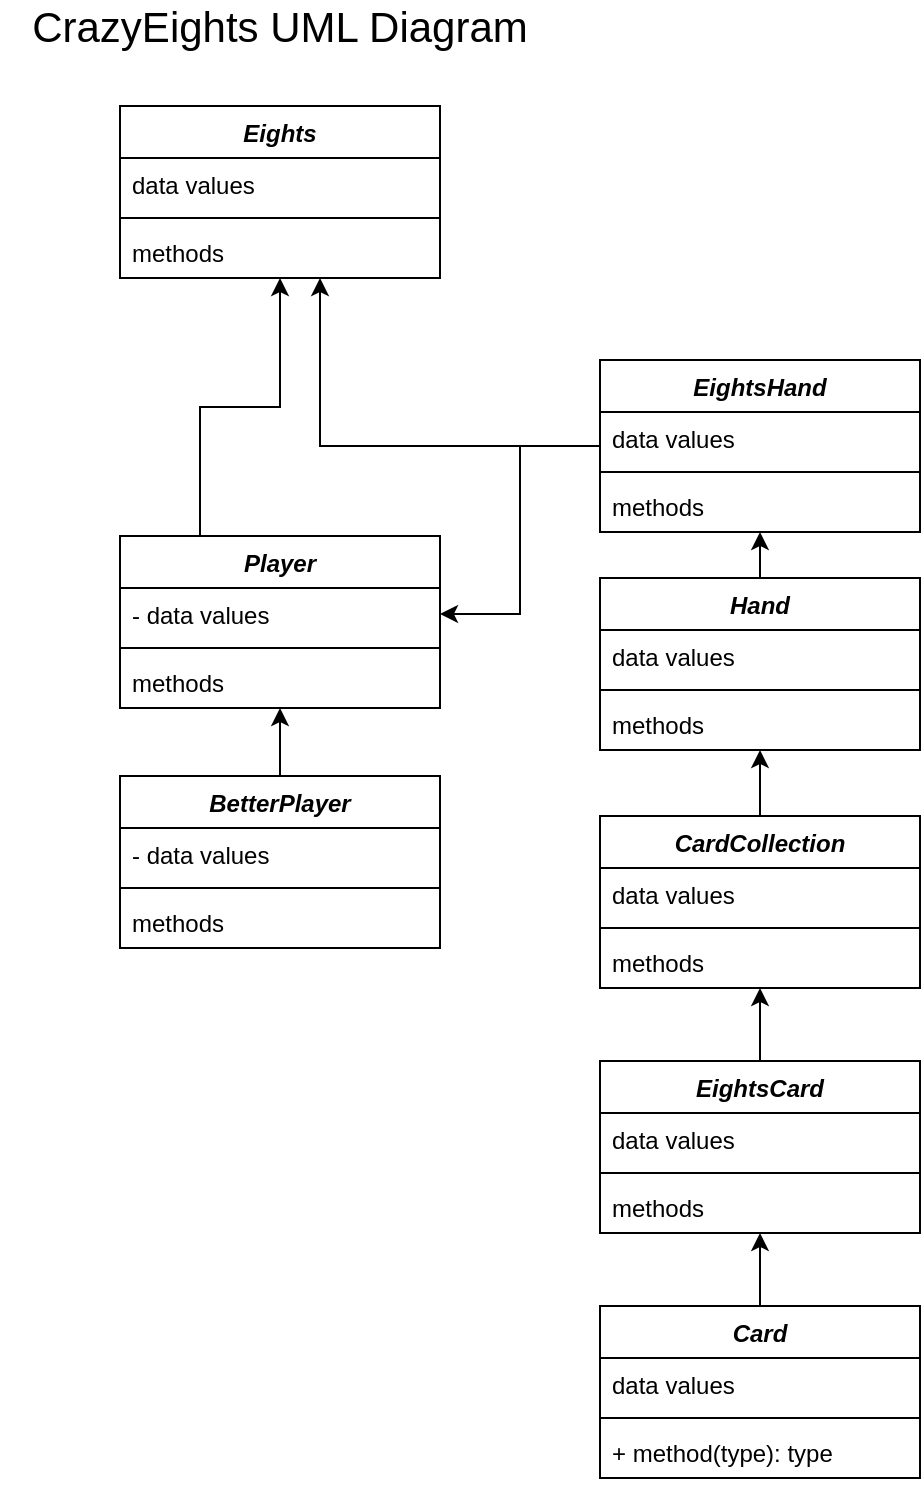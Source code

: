 <mxfile version="11.1.4" type="device"><diagram id="o2PfHStn6PJMgro_eEhO" name="Page-1"><mxGraphModel dx="747" dy="596" grid="1" gridSize="10" guides="1" tooltips="1" connect="1" arrows="1" fold="1" page="1" pageScale="1" pageWidth="1169" pageHeight="827" math="0" shadow="0"><root><mxCell id="0"/><mxCell id="1" parent="0"/><mxCell id="DuAVTbJ6k2YZ3nGbslYF-1" value="&lt;font style=&quot;font-size: 21px&quot;&gt;CrazyEights UML Diagram&lt;/font&gt;" style="text;html=1;strokeColor=none;fillColor=none;align=center;verticalAlign=middle;whiteSpace=wrap;rounded=0;" vertex="1" parent="1"><mxGeometry x="190" y="30" width="280" height="20" as="geometry"/></mxCell><mxCell id="DuAVTbJ6k2YZ3nGbslYF-2" value="Eights" style="swimlane;fontStyle=3;align=center;verticalAlign=top;childLayout=stackLayout;horizontal=1;startSize=26;horizontalStack=0;resizeParent=1;resizeParentMax=0;resizeLast=0;collapsible=1;marginBottom=0;" vertex="1" parent="1"><mxGeometry x="250" y="80" width="160" height="86" as="geometry"/></mxCell><mxCell id="DuAVTbJ6k2YZ3nGbslYF-3" value="data values" style="text;strokeColor=none;fillColor=none;align=left;verticalAlign=top;spacingLeft=4;spacingRight=4;overflow=hidden;rotatable=0;points=[[0,0.5],[1,0.5]];portConstraint=eastwest;fontStyle=0" vertex="1" parent="DuAVTbJ6k2YZ3nGbslYF-2"><mxGeometry y="26" width="160" height="26" as="geometry"/></mxCell><mxCell id="DuAVTbJ6k2YZ3nGbslYF-4" value="" style="line;strokeWidth=1;fillColor=none;align=left;verticalAlign=middle;spacingTop=-1;spacingLeft=3;spacingRight=3;rotatable=0;labelPosition=right;points=[];portConstraint=eastwest;" vertex="1" parent="DuAVTbJ6k2YZ3nGbslYF-2"><mxGeometry y="52" width="160" height="8" as="geometry"/></mxCell><mxCell id="DuAVTbJ6k2YZ3nGbslYF-5" value="methods" style="text;strokeColor=none;fillColor=none;align=left;verticalAlign=top;spacingLeft=4;spacingRight=4;overflow=hidden;rotatable=0;points=[[0,0.5],[1,0.5]];portConstraint=eastwest;" vertex="1" parent="DuAVTbJ6k2YZ3nGbslYF-2"><mxGeometry y="60" width="160" height="26" as="geometry"/></mxCell><mxCell id="DuAVTbJ6k2YZ3nGbslYF-31" style="edgeStyle=orthogonalEdgeStyle;rounded=0;orthogonalLoop=1;jettySize=auto;html=1;exitX=0.25;exitY=0;exitDx=0;exitDy=0;" edge="1" parent="1" source="DuAVTbJ6k2YZ3nGbslYF-9" target="DuAVTbJ6k2YZ3nGbslYF-2"><mxGeometry relative="1" as="geometry"/></mxCell><mxCell id="DuAVTbJ6k2YZ3nGbslYF-9" value="Player" style="swimlane;fontStyle=3;align=center;verticalAlign=top;childLayout=stackLayout;horizontal=1;startSize=26;horizontalStack=0;resizeParent=1;resizeParentMax=0;resizeLast=0;collapsible=1;marginBottom=0;" vertex="1" parent="1"><mxGeometry x="250" y="295" width="160" height="86" as="geometry"/></mxCell><mxCell id="DuAVTbJ6k2YZ3nGbslYF-10" value="- data values" style="text;strokeColor=none;fillColor=none;align=left;verticalAlign=top;spacingLeft=4;spacingRight=4;overflow=hidden;rotatable=0;points=[[0,0.5],[1,0.5]];portConstraint=eastwest;fontStyle=0" vertex="1" parent="DuAVTbJ6k2YZ3nGbslYF-9"><mxGeometry y="26" width="160" height="26" as="geometry"/></mxCell><mxCell id="DuAVTbJ6k2YZ3nGbslYF-11" value="" style="line;strokeWidth=1;fillColor=none;align=left;verticalAlign=middle;spacingTop=-1;spacingLeft=3;spacingRight=3;rotatable=0;labelPosition=right;points=[];portConstraint=eastwest;" vertex="1" parent="DuAVTbJ6k2YZ3nGbslYF-9"><mxGeometry y="52" width="160" height="8" as="geometry"/></mxCell><mxCell id="DuAVTbJ6k2YZ3nGbslYF-12" value="methods" style="text;strokeColor=none;fillColor=none;align=left;verticalAlign=top;spacingLeft=4;spacingRight=4;overflow=hidden;rotatable=0;points=[[0,0.5],[1,0.5]];portConstraint=eastwest;" vertex="1" parent="DuAVTbJ6k2YZ3nGbslYF-9"><mxGeometry y="60" width="160" height="26" as="geometry"/></mxCell><mxCell id="DuAVTbJ6k2YZ3nGbslYF-41" style="edgeStyle=orthogonalEdgeStyle;rounded=0;orthogonalLoop=1;jettySize=auto;html=1;" edge="1" parent="1" source="DuAVTbJ6k2YZ3nGbslYF-14" target="DuAVTbJ6k2YZ3nGbslYF-37"><mxGeometry relative="1" as="geometry"/></mxCell><mxCell id="DuAVTbJ6k2YZ3nGbslYF-14" value="Hand" style="swimlane;fontStyle=3;align=center;verticalAlign=top;childLayout=stackLayout;horizontal=1;startSize=26;horizontalStack=0;resizeParent=1;resizeParentMax=0;resizeLast=0;collapsible=1;marginBottom=0;" vertex="1" parent="1"><mxGeometry x="490" y="316" width="160" height="86" as="geometry"/></mxCell><mxCell id="DuAVTbJ6k2YZ3nGbslYF-15" value="data values" style="text;strokeColor=none;fillColor=none;align=left;verticalAlign=top;spacingLeft=4;spacingRight=4;overflow=hidden;rotatable=0;points=[[0,0.5],[1,0.5]];portConstraint=eastwest;fontStyle=0" vertex="1" parent="DuAVTbJ6k2YZ3nGbslYF-14"><mxGeometry y="26" width="160" height="26" as="geometry"/></mxCell><mxCell id="DuAVTbJ6k2YZ3nGbslYF-16" value="" style="line;strokeWidth=1;fillColor=none;align=left;verticalAlign=middle;spacingTop=-1;spacingLeft=3;spacingRight=3;rotatable=0;labelPosition=right;points=[];portConstraint=eastwest;" vertex="1" parent="DuAVTbJ6k2YZ3nGbslYF-14"><mxGeometry y="52" width="160" height="8" as="geometry"/></mxCell><mxCell id="DuAVTbJ6k2YZ3nGbslYF-17" value="methods" style="text;strokeColor=none;fillColor=none;align=left;verticalAlign=top;spacingLeft=4;spacingRight=4;overflow=hidden;rotatable=0;points=[[0,0.5],[1,0.5]];portConstraint=eastwest;" vertex="1" parent="DuAVTbJ6k2YZ3nGbslYF-14"><mxGeometry y="60" width="160" height="26" as="geometry"/></mxCell><mxCell id="DuAVTbJ6k2YZ3nGbslYF-32" style="edgeStyle=orthogonalEdgeStyle;rounded=0;orthogonalLoop=1;jettySize=auto;html=1;" edge="1" parent="1" source="DuAVTbJ6k2YZ3nGbslYF-18" target="DuAVTbJ6k2YZ3nGbslYF-9"><mxGeometry relative="1" as="geometry"/></mxCell><mxCell id="DuAVTbJ6k2YZ3nGbslYF-18" value="BetterPlayer" style="swimlane;fontStyle=3;align=center;verticalAlign=top;childLayout=stackLayout;horizontal=1;startSize=26;horizontalStack=0;resizeParent=1;resizeParentMax=0;resizeLast=0;collapsible=1;marginBottom=0;" vertex="1" parent="1"><mxGeometry x="250" y="415" width="160" height="86" as="geometry"/></mxCell><mxCell id="DuAVTbJ6k2YZ3nGbslYF-19" value="- data values" style="text;strokeColor=none;fillColor=none;align=left;verticalAlign=top;spacingLeft=4;spacingRight=4;overflow=hidden;rotatable=0;points=[[0,0.5],[1,0.5]];portConstraint=eastwest;fontStyle=0" vertex="1" parent="DuAVTbJ6k2YZ3nGbslYF-18"><mxGeometry y="26" width="160" height="26" as="geometry"/></mxCell><mxCell id="DuAVTbJ6k2YZ3nGbslYF-20" value="" style="line;strokeWidth=1;fillColor=none;align=left;verticalAlign=middle;spacingTop=-1;spacingLeft=3;spacingRight=3;rotatable=0;labelPosition=right;points=[];portConstraint=eastwest;" vertex="1" parent="DuAVTbJ6k2YZ3nGbslYF-18"><mxGeometry y="52" width="160" height="8" as="geometry"/></mxCell><mxCell id="DuAVTbJ6k2YZ3nGbslYF-21" value="methods" style="text;strokeColor=none;fillColor=none;align=left;verticalAlign=top;spacingLeft=4;spacingRight=4;overflow=hidden;rotatable=0;points=[[0,0.5],[1,0.5]];portConstraint=eastwest;" vertex="1" parent="DuAVTbJ6k2YZ3nGbslYF-18"><mxGeometry y="60" width="160" height="26" as="geometry"/></mxCell><mxCell id="DuAVTbJ6k2YZ3nGbslYF-34" style="edgeStyle=orthogonalEdgeStyle;rounded=0;orthogonalLoop=1;jettySize=auto;html=1;" edge="1" parent="1" source="DuAVTbJ6k2YZ3nGbslYF-22" target="DuAVTbJ6k2YZ3nGbslYF-14"><mxGeometry relative="1" as="geometry"/></mxCell><mxCell id="DuAVTbJ6k2YZ3nGbslYF-22" value="CardCollection" style="swimlane;fontStyle=3;align=center;verticalAlign=top;childLayout=stackLayout;horizontal=1;startSize=26;horizontalStack=0;resizeParent=1;resizeParentMax=0;resizeLast=0;collapsible=1;marginBottom=0;" vertex="1" parent="1"><mxGeometry x="490" y="435" width="160" height="86" as="geometry"/></mxCell><mxCell id="DuAVTbJ6k2YZ3nGbslYF-23" value="data values" style="text;strokeColor=none;fillColor=none;align=left;verticalAlign=top;spacingLeft=4;spacingRight=4;overflow=hidden;rotatable=0;points=[[0,0.5],[1,0.5]];portConstraint=eastwest;fontStyle=0" vertex="1" parent="DuAVTbJ6k2YZ3nGbslYF-22"><mxGeometry y="26" width="160" height="26" as="geometry"/></mxCell><mxCell id="DuAVTbJ6k2YZ3nGbslYF-24" value="" style="line;strokeWidth=1;fillColor=none;align=left;verticalAlign=middle;spacingTop=-1;spacingLeft=3;spacingRight=3;rotatable=0;labelPosition=right;points=[];portConstraint=eastwest;" vertex="1" parent="DuAVTbJ6k2YZ3nGbslYF-22"><mxGeometry y="52" width="160" height="8" as="geometry"/></mxCell><mxCell id="DuAVTbJ6k2YZ3nGbslYF-25" value="methods" style="text;strokeColor=none;fillColor=none;align=left;verticalAlign=top;spacingLeft=4;spacingRight=4;overflow=hidden;rotatable=0;points=[[0,0.5],[1,0.5]];portConstraint=eastwest;" vertex="1" parent="DuAVTbJ6k2YZ3nGbslYF-22"><mxGeometry y="60" width="160" height="26" as="geometry"/></mxCell><mxCell id="DuAVTbJ6k2YZ3nGbslYF-49" style="edgeStyle=orthogonalEdgeStyle;rounded=0;orthogonalLoop=1;jettySize=auto;html=1;" edge="1" parent="1" source="DuAVTbJ6k2YZ3nGbslYF-26" target="DuAVTbJ6k2YZ3nGbslYF-45"><mxGeometry relative="1" as="geometry"/></mxCell><mxCell id="DuAVTbJ6k2YZ3nGbslYF-26" value="Card" style="swimlane;fontStyle=3;align=center;verticalAlign=top;childLayout=stackLayout;horizontal=1;startSize=26;horizontalStack=0;resizeParent=1;resizeParentMax=0;resizeLast=0;collapsible=1;marginBottom=0;" vertex="1" parent="1"><mxGeometry x="490" y="680" width="160" height="86" as="geometry"/></mxCell><mxCell id="DuAVTbJ6k2YZ3nGbslYF-27" value="data values" style="text;strokeColor=none;fillColor=none;align=left;verticalAlign=top;spacingLeft=4;spacingRight=4;overflow=hidden;rotatable=0;points=[[0,0.5],[1,0.5]];portConstraint=eastwest;fontStyle=0" vertex="1" parent="DuAVTbJ6k2YZ3nGbslYF-26"><mxGeometry y="26" width="160" height="26" as="geometry"/></mxCell><mxCell id="DuAVTbJ6k2YZ3nGbslYF-28" value="" style="line;strokeWidth=1;fillColor=none;align=left;verticalAlign=middle;spacingTop=-1;spacingLeft=3;spacingRight=3;rotatable=0;labelPosition=right;points=[];portConstraint=eastwest;" vertex="1" parent="DuAVTbJ6k2YZ3nGbslYF-26"><mxGeometry y="52" width="160" height="8" as="geometry"/></mxCell><mxCell id="DuAVTbJ6k2YZ3nGbslYF-29" value="+ method(type): type" style="text;strokeColor=none;fillColor=none;align=left;verticalAlign=top;spacingLeft=4;spacingRight=4;overflow=hidden;rotatable=0;points=[[0,0.5],[1,0.5]];portConstraint=eastwest;" vertex="1" parent="DuAVTbJ6k2YZ3nGbslYF-26"><mxGeometry y="60" width="160" height="26" as="geometry"/></mxCell><mxCell id="DuAVTbJ6k2YZ3nGbslYF-42" style="edgeStyle=orthogonalEdgeStyle;rounded=0;orthogonalLoop=1;jettySize=auto;html=1;" edge="1" parent="1" source="DuAVTbJ6k2YZ3nGbslYF-37" target="DuAVTbJ6k2YZ3nGbslYF-2"><mxGeometry relative="1" as="geometry"><Array as="points"><mxPoint x="350" y="250"/></Array></mxGeometry></mxCell><mxCell id="DuAVTbJ6k2YZ3nGbslYF-44" style="edgeStyle=orthogonalEdgeStyle;rounded=0;orthogonalLoop=1;jettySize=auto;html=1;" edge="1" parent="1" source="DuAVTbJ6k2YZ3nGbslYF-37" target="DuAVTbJ6k2YZ3nGbslYF-9"><mxGeometry relative="1" as="geometry"><Array as="points"><mxPoint x="450" y="250"/><mxPoint x="450" y="334"/></Array></mxGeometry></mxCell><mxCell id="DuAVTbJ6k2YZ3nGbslYF-37" value="EightsHand" style="swimlane;fontStyle=3;align=center;verticalAlign=top;childLayout=stackLayout;horizontal=1;startSize=26;horizontalStack=0;resizeParent=1;resizeParentMax=0;resizeLast=0;collapsible=1;marginBottom=0;" vertex="1" parent="1"><mxGeometry x="490" y="207" width="160" height="86" as="geometry"/></mxCell><mxCell id="DuAVTbJ6k2YZ3nGbslYF-38" value="data values" style="text;strokeColor=none;fillColor=none;align=left;verticalAlign=top;spacingLeft=4;spacingRight=4;overflow=hidden;rotatable=0;points=[[0,0.5],[1,0.5]];portConstraint=eastwest;fontStyle=0" vertex="1" parent="DuAVTbJ6k2YZ3nGbslYF-37"><mxGeometry y="26" width="160" height="26" as="geometry"/></mxCell><mxCell id="DuAVTbJ6k2YZ3nGbslYF-39" value="" style="line;strokeWidth=1;fillColor=none;align=left;verticalAlign=middle;spacingTop=-1;spacingLeft=3;spacingRight=3;rotatable=0;labelPosition=right;points=[];portConstraint=eastwest;" vertex="1" parent="DuAVTbJ6k2YZ3nGbslYF-37"><mxGeometry y="52" width="160" height="8" as="geometry"/></mxCell><mxCell id="DuAVTbJ6k2YZ3nGbslYF-40" value="methods" style="text;strokeColor=none;fillColor=none;align=left;verticalAlign=top;spacingLeft=4;spacingRight=4;overflow=hidden;rotatable=0;points=[[0,0.5],[1,0.5]];portConstraint=eastwest;" vertex="1" parent="DuAVTbJ6k2YZ3nGbslYF-37"><mxGeometry y="60" width="160" height="26" as="geometry"/></mxCell><mxCell id="DuAVTbJ6k2YZ3nGbslYF-50" style="edgeStyle=orthogonalEdgeStyle;rounded=0;orthogonalLoop=1;jettySize=auto;html=1;" edge="1" parent="1" source="DuAVTbJ6k2YZ3nGbslYF-45" target="DuAVTbJ6k2YZ3nGbslYF-22"><mxGeometry relative="1" as="geometry"/></mxCell><mxCell id="DuAVTbJ6k2YZ3nGbslYF-45" value="EightsCard" style="swimlane;fontStyle=3;align=center;verticalAlign=top;childLayout=stackLayout;horizontal=1;startSize=26;horizontalStack=0;resizeParent=1;resizeParentMax=0;resizeLast=0;collapsible=1;marginBottom=0;" vertex="1" parent="1"><mxGeometry x="490" y="557.5" width="160" height="86" as="geometry"/></mxCell><mxCell id="DuAVTbJ6k2YZ3nGbslYF-46" value="data values" style="text;strokeColor=none;fillColor=none;align=left;verticalAlign=top;spacingLeft=4;spacingRight=4;overflow=hidden;rotatable=0;points=[[0,0.5],[1,0.5]];portConstraint=eastwest;fontStyle=0" vertex="1" parent="DuAVTbJ6k2YZ3nGbslYF-45"><mxGeometry y="26" width="160" height="26" as="geometry"/></mxCell><mxCell id="DuAVTbJ6k2YZ3nGbslYF-47" value="" style="line;strokeWidth=1;fillColor=none;align=left;verticalAlign=middle;spacingTop=-1;spacingLeft=3;spacingRight=3;rotatable=0;labelPosition=right;points=[];portConstraint=eastwest;" vertex="1" parent="DuAVTbJ6k2YZ3nGbslYF-45"><mxGeometry y="52" width="160" height="8" as="geometry"/></mxCell><mxCell id="DuAVTbJ6k2YZ3nGbslYF-48" value="methods" style="text;strokeColor=none;fillColor=none;align=left;verticalAlign=top;spacingLeft=4;spacingRight=4;overflow=hidden;rotatable=0;points=[[0,0.5],[1,0.5]];portConstraint=eastwest;" vertex="1" parent="DuAVTbJ6k2YZ3nGbslYF-45"><mxGeometry y="60" width="160" height="26" as="geometry"/></mxCell></root></mxGraphModel></diagram></mxfile>